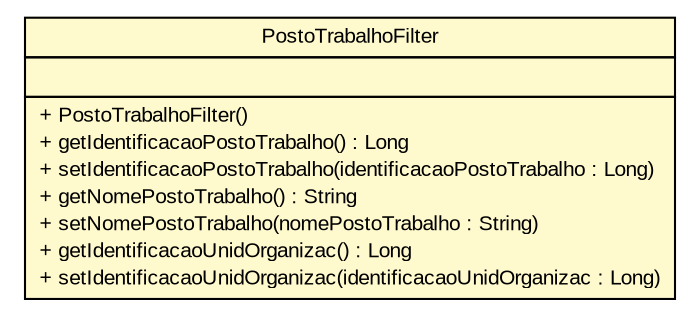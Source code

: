 #!/usr/local/bin/dot
#
# Class diagram 
# Generated by UMLGraph version R5_6 (http://www.umlgraph.org/)
#

digraph G {
	edge [fontname="arial",fontsize=10,labelfontname="arial",labelfontsize=10];
	node [fontname="arial",fontsize=10,shape=plaintext];
	nodesep=0.25;
	ranksep=0.5;
	// br.gov.to.sefaz.seg.business.gestao.service.filter.PostoTrabalhoFilter
	c636447 [label=<<table title="br.gov.to.sefaz.seg.business.gestao.service.filter.PostoTrabalhoFilter" border="0" cellborder="1" cellspacing="0" cellpadding="2" port="p" bgcolor="lemonChiffon" href="./PostoTrabalhoFilter.html">
		<tr><td><table border="0" cellspacing="0" cellpadding="1">
<tr><td align="center" balign="center"> PostoTrabalhoFilter </td></tr>
		</table></td></tr>
		<tr><td><table border="0" cellspacing="0" cellpadding="1">
<tr><td align="left" balign="left">  </td></tr>
		</table></td></tr>
		<tr><td><table border="0" cellspacing="0" cellpadding="1">
<tr><td align="left" balign="left"> + PostoTrabalhoFilter() </td></tr>
<tr><td align="left" balign="left"> + getIdentificacaoPostoTrabalho() : Long </td></tr>
<tr><td align="left" balign="left"> + setIdentificacaoPostoTrabalho(identificacaoPostoTrabalho : Long) </td></tr>
<tr><td align="left" balign="left"> + getNomePostoTrabalho() : String </td></tr>
<tr><td align="left" balign="left"> + setNomePostoTrabalho(nomePostoTrabalho : String) </td></tr>
<tr><td align="left" balign="left"> + getIdentificacaoUnidOrganizac() : Long </td></tr>
<tr><td align="left" balign="left"> + setIdentificacaoUnidOrganizac(identificacaoUnidOrganizac : Long) </td></tr>
		</table></td></tr>
		</table>>, URL="./PostoTrabalhoFilter.html", fontname="arial", fontcolor="black", fontsize=10.0];
}

